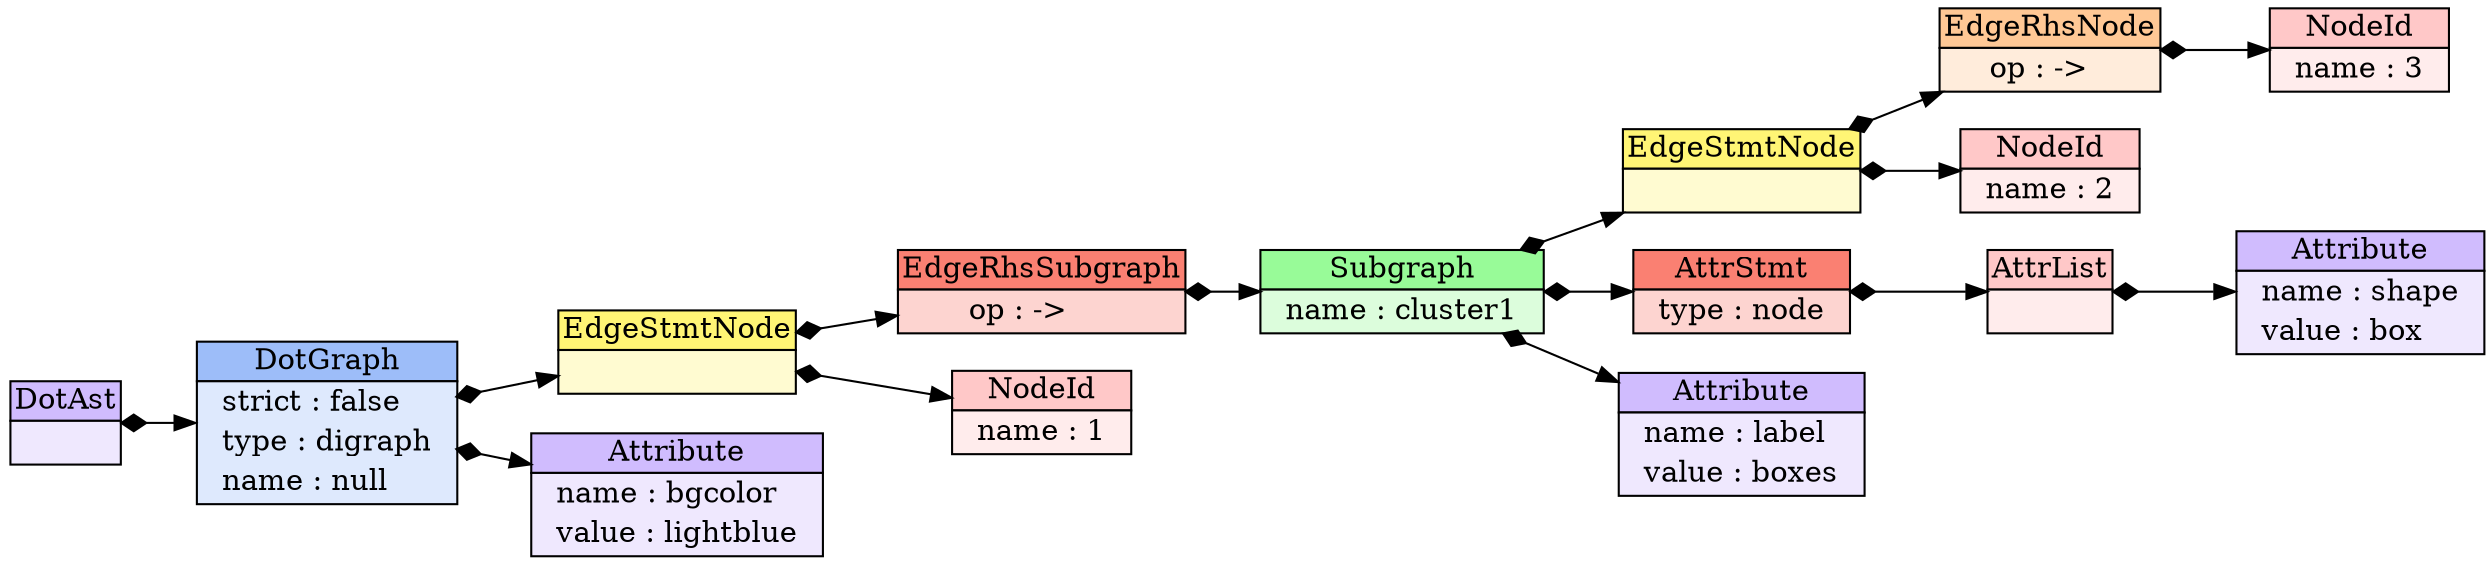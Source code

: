 /*
 * Generated with EMF2Graphviz Tool
 * https://marketplace.eclipse.org/content/emf-graphviz-emf2gv
 * http://emftools.tuxfamily.org/wiki/doku.php?id=emf2gv:start
 * 
	digraph {
		
		bgcolor=lightblue
		
		1 -> subgraph cluster1 {
			label=boxes
			node[shape=box]
			2->3
		}
		
	}
 */

digraph {
	rankdir = LR;
	compound=true;

	dot_DotAst_569032906 [
		label = <
			<TABLE BORDER="0" CELLBORDER="0" CELLSPACING="0" CELLPADDING="0">
				<TR>
					<TD BGCOLOR="#D0BCFE">
						<TABLE BORDER="1" CELLBORDER="0" CELLSPACING="0" CELLPADDING="1">
							<TR><TD ALIGN="CENTER">DotAst</TD></TR>
						</TABLE>
					</TD>
				</TR>
				<TR>
					<TD ALIGN="LEFT" BGCOLOR="#EFE8FE">
						<TABLE BORDER="1" CELLBORDER="0" CELLSPACING="0">
							<TR><TD> </TD></TR>
						</TABLE>
					</TD>
				</TR>
			</TABLE>
		>,
		margin=0, shape=plaintext
	]

	dot_DotGraph_1816991358 [
		label = <
			<TABLE BORDER="0" CELLBORDER="0" CELLSPACING="0" CELLPADDING="0">
				<TR>
					<TD BGCOLOR="#9DBDF9">
						<TABLE BORDER="1" CELLBORDER="0" CELLSPACING="0" CELLPADDING="1">
							<TR><TD ALIGN="CENTER">DotGraph</TD></TR>
						</TABLE>
					</TD>
				</TR>
				<TR>
					<TD ALIGN="LEFT" BGCOLOR="#DEE9FD">
						<TABLE BORDER="1" CELLBORDER="0" CELLSPACING="0">
							<TR><TD> </TD><TD ALIGN="LEFT">strict&nbsp;:&nbsp;false</TD><TD> </TD></TR>
							<TR><TD> </TD><TD ALIGN="LEFT">type&nbsp;:&nbsp;digraph</TD><TD> </TD></TR>
							<TR><TD> </TD><TD ALIGN="LEFT">name&nbsp;:&nbsp;null</TD><TD> </TD></TR>
						</TABLE>
					</TD>
				</TR>
			</TABLE>
		>,
		margin=0, shape=plaintext
	]

	dot_EdgeStmtNode_1309802791 [
		label = <
			<TABLE BORDER="0" CELLBORDER="0" CELLSPACING="0" CELLPADDING="0">
				<TR>
					<TD BGCOLOR="#FFF575">
						<TABLE BORDER="1" CELLBORDER="0" CELLSPACING="0" CELLPADDING="1">
							<TR><TD ALIGN="CENTER">EdgeStmtNode</TD></TR>
						</TABLE>
					</TD>
				</TR>
				<TR>
					<TD ALIGN="LEFT" BGCOLOR="#FFFBD1">
						<TABLE BORDER="1" CELLBORDER="0" CELLSPACING="0">
							<TR><TD> </TD></TR>
						</TABLE>
					</TD>
				</TR>
			</TABLE>
		>,
		margin=0, shape=plaintext
	]

	dot_EdgeStmtNode_1062281649 [
		label = <
			<TABLE BORDER="0" CELLBORDER="0" CELLSPACING="0" CELLPADDING="0">
				<TR>
					<TD BGCOLOR="#FFF575">
						<TABLE BORDER="1" CELLBORDER="0" CELLSPACING="0" CELLPADDING="1">
							<TR><TD ALIGN="CENTER">EdgeStmtNode</TD></TR>
						</TABLE>
					</TD>
				</TR>
				<TR>
					<TD ALIGN="LEFT" BGCOLOR="#FFFBD1">
						<TABLE BORDER="1" CELLBORDER="0" CELLSPACING="0">
							<TR><TD> </TD></TR>
						</TABLE>
					</TD>
				</TR>
			</TABLE>
		>,
		margin=0, shape=plaintext
	]

	dot_AttrStmt_1857863271 [
		label = <
			<TABLE BORDER="0" CELLBORDER="0" CELLSPACING="0" CELLPADDING="0">
				<TR>
					<TD BGCOLOR="#FA8072">
						<TABLE BORDER="1" CELLBORDER="0" CELLSPACING="0" CELLPADDING="1">
							<TR><TD ALIGN="CENTER">AttrStmt</TD></TR>
						</TABLE>
					</TD>
				</TR>
				<TR>
					<TD ALIGN="LEFT" BGCOLOR="#FDD4D0">
						<TABLE BORDER="1" CELLBORDER="0" CELLSPACING="0">
							<TR><TD> </TD><TD ALIGN="LEFT">type&nbsp;:&nbsp;node</TD><TD> </TD></TR>
						</TABLE>
				</TD></TR>
			</TABLE>
		>,
		margin=0, shape=plaintext
	]

	dot_AttrList_1219609469 [
		label = <
			<TABLE BORDER="0" CELLBORDER="0" CELLSPACING="0" CELLPADDING="0">
				<TR>
					<TD BGCOLOR="#FFC8C8">
						<TABLE BORDER="1" CELLBORDER="0" CELLSPACING="0" CELLPADDING="1">
							<TR><TD ALIGN="CENTER">AttrList</TD></TR>
						</TABLE>
					</TD>
				</TR>
				<TR>
					<TD ALIGN="LEFT" BGCOLOR="#FFECEC">
						<TABLE BORDER="1" CELLBORDER="0" CELLSPACING="0">
							<TR><TD> </TD></TR>
						</TABLE>
					</TD>
				</TR>
			</TABLE>
		>,
		margin=0, shape=plaintext
	]

	dot_Attribute_841592922 [
		label = <
			<TABLE BORDER="0" CELLBORDER="0" CELLSPACING="0" CELLPADDING="0">
				<TR>
					<TD BGCOLOR="#D0BCFE">
						<TABLE BORDER="1" CELLBORDER="0" CELLSPACING="0" CELLPADDING="1">
							<TR><TD ALIGN="CENTER">Attribute</TD></TR>
						</TABLE>
					</TD>
				</TR>
				<TR>
					<TD ALIGN="LEFT" BGCOLOR="#EFE8FE">
						<TABLE BORDER="1" CELLBORDER="0" CELLSPACING="0">
							<TR><TD> </TD><TD ALIGN="LEFT">name&nbsp;:&nbsp;bgcolor</TD><TD> </TD></TR>
							<TR><TD> </TD><TD ALIGN="LEFT">value&nbsp;:&nbsp;lightblue</TD><TD> </TD></TR>
						</TABLE>
				</TD></TR>
			</TABLE>
		>,
		margin=0, shape=plaintext
	]

	dot_Attribute_484613592 [
		label = <
			<TABLE BORDER="0" CELLBORDER="0" CELLSPACING="0" CELLPADDING="0">
				<TR>
					<TD BGCOLOR="#D0BCFE">
						<TABLE BORDER="1" CELLBORDER="0" CELLSPACING="0" CELLPADDING="1">
							<TR><TD ALIGN="CENTER">Attribute</TD></TR>
						</TABLE>
					</TD>
				</TR>
				<TR>
					<TD ALIGN="LEFT" BGCOLOR="#EFE8FE">
						<TABLE BORDER="1" CELLBORDER="0" CELLSPACING="0">
							<TR><TD> </TD><TD ALIGN="LEFT">name&nbsp;:&nbsp;label</TD><TD> </TD></TR>
							<TR><TD> </TD><TD ALIGN="LEFT">value&nbsp;:&nbsp;boxes</TD><TD> </TD></TR>
						</TABLE>
					</TD>
				</TR>
			</TABLE>
		>,
		margin=0, shape=plaintext
	]

	dot_Attribute_936736462 [
		label = <
			<TABLE BORDER="0" CELLBORDER="0" CELLSPACING="0" CELLPADDING="0">
				<TR>
					<TD BGCOLOR="#D0BCFE">
						<TABLE BORDER="1" CELLBORDER="0" CELLSPACING="0" CELLPADDING="1">
							<TR><TD ALIGN="CENTER">Attribute</TD></TR>
						</TABLE>
					</TD>
				</TR>
				<TR>
					<TD ALIGN="LEFT" BGCOLOR="#EFE8FE">
						<TABLE BORDER="1" CELLBORDER="0" CELLSPACING="0">
							<TR><TD> </TD><TD ALIGN="LEFT">name&nbsp;:&nbsp;shape</TD><TD> </TD></TR>
							<TR><TD> </TD><TD ALIGN="LEFT">value&nbsp;:&nbsp;box</TD><TD> </TD></TR>
						</TABLE>
					</TD>
				</TR>
			</TABLE>
		>,
		margin=0, shape=plaintext
	]

	dot_Subgraph_1118283666 [
		label = <
			<TABLE BORDER="0" CELLBORDER="0" CELLSPACING="0" CELLPADDING="0">
				<TR>
					<TD BGCOLOR="#98FB98">
						<TABLE BORDER="1" CELLBORDER="0" CELLSPACING="0" CELLPADDING="1">
							<TR><TD ALIGN="CENTER">Subgraph</TD></TR>
						</TABLE>
					</TD>
				</TR>
				<TR>
					<TD ALIGN="LEFT" BGCOLOR="#DCFDDC">
						<TABLE BORDER="1" CELLBORDER="0" CELLSPACING="0">
							<TR><TD> </TD><TD ALIGN="LEFT">name&nbsp;:&nbsp;cluster1</TD><TD> </TD></TR>
						</TABLE>
					</TD>
				</TR>
			</TABLE>
		>,
		margin=0, shape=plaintext
	]

	dot_EdgeRhsNode_1920563326 [
		label = <
			<TABLE BORDER="0" CELLBORDER="0" CELLSPACING="0" CELLPADDING="0">
				<TR>
					<TD BGCOLOR="#FFC895">
						<TABLE BORDER="1" CELLBORDER="0" CELLSPACING="0" CELLPADDING="1">
							<TR>
								<TD ALIGN="CENTER">EdgeRhsNode</TD>
							</TR>
						</TABLE>
					</TD>
				</TR>
				<TR>
					<TD ALIGN="LEFT" BGCOLOR="#FFECDB">
						<TABLE BORDER="1" CELLBORDER="0" CELLSPACING="0">
							<TR><TD> </TD><TD ALIGN="LEFT">op&nbsp;:&nbsp;-&gt;</TD><TD> </TD></TR>
						</TABLE>
					</TD>
				</TR>
			</TABLE>
		>,
		margin=0, shape=plaintext
	]

	dot_EdgeRhsSubgraph_1039362838 [
		label = <
			<TABLE BORDER="0" CELLBORDER="0" CELLSPACING="0" CELLPADDING="0">
				<TR>
					<TD BGCOLOR="#FA8072">
						<TABLE BORDER="1" CELLBORDER="0" CELLSPACING="0" CELLPADDING="1">
							<TR>
								<TD ALIGN="CENTER">EdgeRhsSubgraph</TD>
							</TR>
						</TABLE>
					</TD>
				</TR>
				<TR>
					<TD ALIGN="LEFT" BGCOLOR="#FDD4D0">
						<TABLE BORDER="1" CELLBORDER="0" CELLSPACING="0">
							<TR><TD> </TD><TD ALIGN="LEFT">op&nbsp;:&nbsp;-&gt;</TD><TD> </TD></TR>
						</TABLE>
					</TD>
				</TR>
			</TABLE>
		>,
		margin=0, shape=plaintext
	]

	dot_NodeId_965305535 [
		label = <
			<TABLE BORDER="0" CELLBORDER="0" CELLSPACING="0" CELLPADDING="0">
				<TR>
					<TD BGCOLOR="#FFC8C8">
						<TABLE BORDER="1" CELLBORDER="0" CELLSPACING="0" CELLPADDING="1">
							<TR>
								<TD ALIGN="CENTER">NodeId</TD>
							</TR>
						</TABLE>
					</TD>
				</TR>
				<TR>
					<TD ALIGN="LEFT" BGCOLOR="#FFECEC">
						<TABLE BORDER="1" CELLBORDER="0" CELLSPACING="0">
							<TR><TD> </TD><TD ALIGN="LEFT">name&nbsp;:&nbsp;1</TD><TD> </TD></TR>
						</TABLE>
					</TD>
				</TR>
			</TABLE>
		>,
		margin=0, shape=plaintext
	]

	dot_NodeId_882245562 [
		label = <
			<TABLE BORDER="0" CELLBORDER="0" CELLSPACING="0" CELLPADDING="0">
				<TR>
					<TD BGCOLOR="#FFC8C8">
						<TABLE BORDER="1" CELLBORDER="0" CELLSPACING="0" CELLPADDING="1">
							<TR>
								<TD ALIGN="CENTER">NodeId</TD>
							</TR>
						</TABLE>
					</TD>
				</TR>
				<TR>
					<TD ALIGN="LEFT" BGCOLOR="#FFECEC">
						<TABLE BORDER="1" CELLBORDER="0" CELLSPACING="0">
							<TR><TD> </TD><TD ALIGN="LEFT">name&nbsp;:&nbsp;2</TD><TD> </TD></TR>
						</TABLE>
					</TD>
				</TR>
			</TABLE>
		>,
		margin=0, shape=plaintext
	]

	dot_NodeId_1854280697 [
		label = <
			<TABLE BORDER="0" CELLBORDER="0" CELLSPACING="0" CELLPADDING="0">
				<TR>
					<TD BGCOLOR="#FFC8C8">
						<TABLE BORDER="1" CELLBORDER="0" CELLSPACING="0" CELLPADDING="1">
							<TR>
								<TD ALIGN="CENTER">NodeId</TD>
							</TR>
						</TABLE>
					</TD>
				</TR>
				<TR>
					<TD ALIGN="LEFT" BGCOLOR="#FFECEC">
						<TABLE BORDER="1" CELLBORDER="0" CELLSPACING="0">
							<TR><TD> </TD><TD ALIGN="LEFT">name&nbsp;:&nbsp;3</TD><TD> </TD></TR>
						</TABLE>
					</TD>
				</TR>
			</TABLE>
		>,
		margin=0, shape=plaintext
	]

	dot_DotGraph_1816991358->dot_Attribute_841592922 [arrowhead = normal, arrowtail = diamond, dir = both, minlen=1, color="#000000"]
	dot_EdgeStmtNode_1309802791->dot_NodeId_965305535 [arrowhead = normal, arrowtail = diamond, dir = both, minlen=1, color="#000000"]
	dot_Subgraph_1118283666->dot_Attribute_484613592 [arrowhead = normal, arrowtail = diamond, dir = both, minlen=1, color="#000000"]
	dot_AttrList_1219609469->dot_Attribute_936736462 [arrowhead = normal, arrowtail = diamond, dir = both, minlen=1, color="#000000"]
	dot_AttrStmt_1857863271->dot_AttrList_1219609469 [arrowhead = normal, arrowtail = diamond, dir = both, minlen=1, color="#000000"]
	dot_Subgraph_1118283666->dot_AttrStmt_1857863271 [arrowhead = normal, arrowtail = diamond, dir = both, minlen=1, color="#000000"]
	dot_EdgeStmtNode_1062281649->dot_NodeId_882245562 [arrowhead = normal, arrowtail = diamond, dir = both, minlen=1, color="#000000"]
	dot_EdgeRhsNode_1920563326->dot_NodeId_1854280697 [arrowhead = normal, arrowtail = diamond, dir = both, minlen=1, color="#000000"]
	dot_EdgeStmtNode_1062281649->dot_EdgeRhsNode_1920563326 [arrowhead = normal, arrowtail = diamond, dir = both, minlen=1, color="#000000"]
	dot_Subgraph_1118283666->dot_EdgeStmtNode_1062281649 [arrowhead = normal, arrowtail = diamond, dir = both, minlen=1, color="#000000"]
	dot_EdgeRhsSubgraph_1039362838->dot_Subgraph_1118283666 [arrowhead = normal, arrowtail = diamond, dir = both, minlen=1, color="#000000"]
	dot_EdgeStmtNode_1309802791->dot_EdgeRhsSubgraph_1039362838 [arrowhead = normal, arrowtail = diamond, dir = both, minlen=1, color="#000000"]
	dot_DotGraph_1816991358->dot_EdgeStmtNode_1309802791 [arrowhead = normal, arrowtail = diamond, dir = both, minlen=1, color="#000000"]
	dot_DotAst_569032906->dot_DotGraph_1816991358 [arrowhead = normal, arrowtail = diamond, dir = both, minlen=1, color="#000000"]
}

